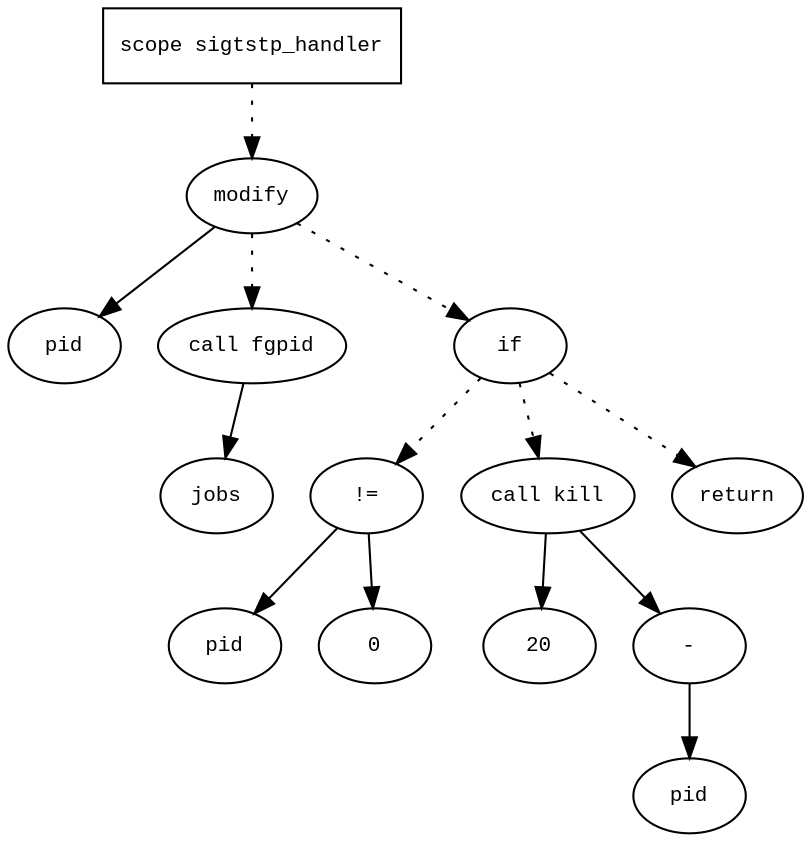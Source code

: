digraph AST {
  graph [fontname="Times New Roman",fontsize=10];
  node  [fontname="Courier New",fontsize=10];
  edge  [fontname="Times New Roman",fontsize=10];

  node1 [label="scope sigtstp_handler",shape=box];
  node2 [label="modify",shape=ellipse];
  node3 [label="pid",shape=ellipse];
  node2 -> node3;
  node4 [label="call fgpid",shape=ellipse];
  node5 [label="jobs",shape=ellipse];
  node4 -> node5;
  node2 -> node4 [style=dotted];
  node1 -> node2 [style=dotted];
  node6 [label="if",shape=ellipse];
  node2 -> node6 [style=dotted];
  node7 [label="!=",shape=ellipse];
  node8 [label="pid",shape=ellipse];
  node7 -> node8;
  node9 [label="0",shape=ellipse];
  node7 -> node9;
  node6 -> node7 [style=dotted];
  node10 [label="call kill",shape=ellipse];
  node11 [label="20",shape=ellipse];
  node10 -> node11;
  node12 [label="-",shape=ellipse];
  node13 [label="pid",shape=ellipse];
  node12 -> node13;
  node10 -> node12;
  node6 -> node10 [style=dotted];
  node14 [label="return",shape=ellipse];
  node6 -> node14 [style=dotted];
} 